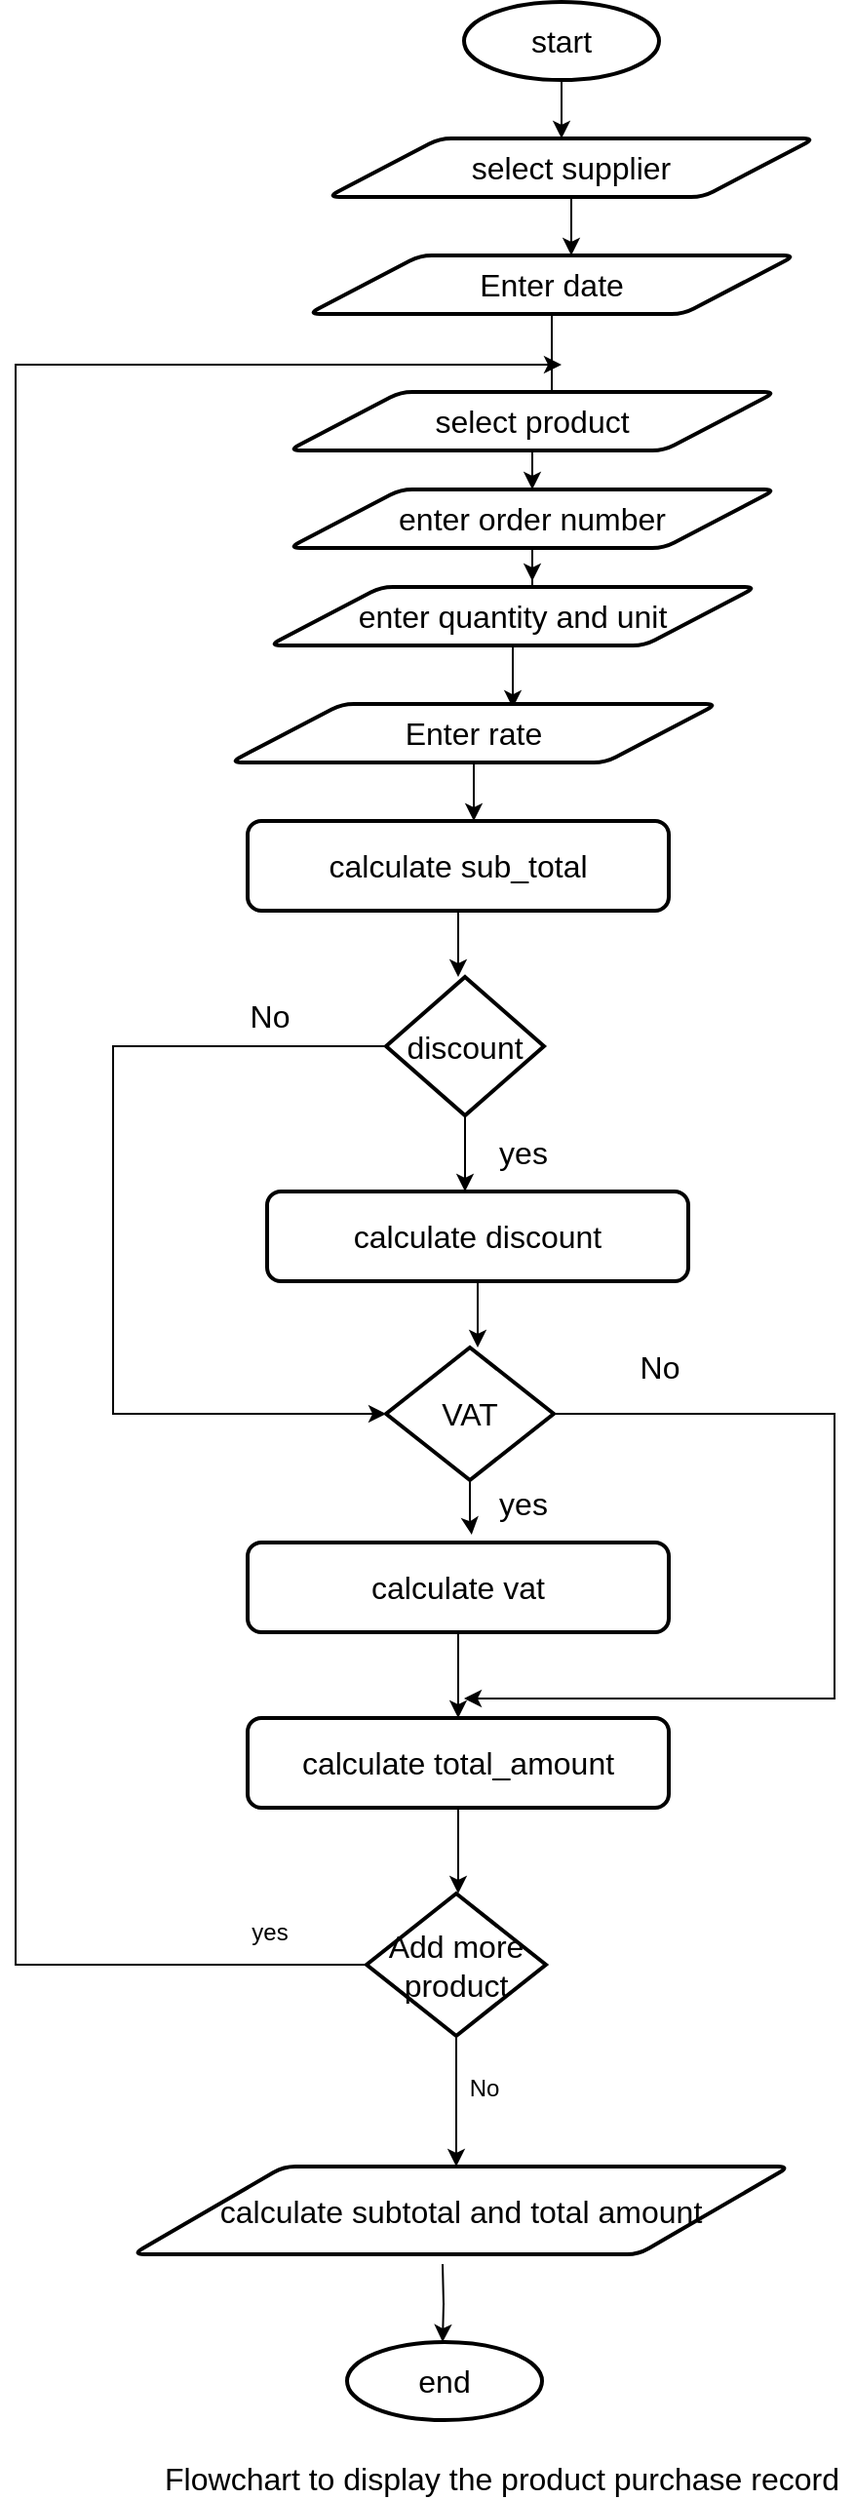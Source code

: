 <mxfile version="17.4.5" type="device"><diagram id="HM2WMMmtfpsBZq_WVgmo" name="Page-1"><mxGraphModel dx="1422" dy="792" grid="1" gridSize="10" guides="1" tooltips="1" connect="1" arrows="1" fold="1" page="1" pageScale="1" pageWidth="850" pageHeight="1100" math="0" shadow="0"><root><mxCell id="0"/><mxCell id="1" parent="0"/><mxCell id="u-rUoxPXtZarPUb1-kYv-1" style="edgeStyle=orthogonalEdgeStyle;rounded=0;orthogonalLoop=1;jettySize=auto;html=1;fontSize=16;" edge="1" parent="1"><mxGeometry relative="1" as="geometry"><mxPoint x="420" y="150" as="targetPoint"/><mxPoint x="420" y="120" as="sourcePoint"/></mxGeometry></mxCell><mxCell id="u-rUoxPXtZarPUb1-kYv-2" value="&lt;font style=&quot;font-size: 16px&quot;&gt;start&lt;/font&gt;" style="strokeWidth=2;html=1;shape=mxgraph.flowchart.start_1;whiteSpace=wrap;" vertex="1" parent="1"><mxGeometry x="370" y="80" width="100" height="40" as="geometry"/></mxCell><mxCell id="u-rUoxPXtZarPUb1-kYv-3" style="edgeStyle=orthogonalEdgeStyle;rounded=0;orthogonalLoop=1;jettySize=auto;html=1;fontSize=16;exitX=0.5;exitY=1;exitDx=0;exitDy=0;" edge="1" parent="1" source="u-rUoxPXtZarPUb1-kYv-56"><mxGeometry relative="1" as="geometry"><mxPoint x="415" y="290" as="targetPoint"/><mxPoint x="415" y="250" as="sourcePoint"/></mxGeometry></mxCell><mxCell id="u-rUoxPXtZarPUb1-kYv-57" style="edgeStyle=orthogonalEdgeStyle;rounded=0;orthogonalLoop=1;jettySize=auto;html=1;" edge="1" parent="1" source="u-rUoxPXtZarPUb1-kYv-4"><mxGeometry relative="1" as="geometry"><mxPoint x="425" y="210" as="targetPoint"/></mxGeometry></mxCell><mxCell id="u-rUoxPXtZarPUb1-kYv-4" value="select supplier" style="shape=parallelogram;html=1;strokeWidth=2;perimeter=parallelogramPerimeter;whiteSpace=wrap;rounded=1;arcSize=12;size=0.23;fontSize=16;" vertex="1" parent="1"><mxGeometry x="300" y="150" width="250" height="30" as="geometry"/></mxCell><mxCell id="u-rUoxPXtZarPUb1-kYv-59" style="edgeStyle=orthogonalEdgeStyle;rounded=0;orthogonalLoop=1;jettySize=auto;html=1;exitX=0.5;exitY=1;exitDx=0;exitDy=0;entryX=0.5;entryY=0;entryDx=0;entryDy=0;" edge="1" parent="1" source="u-rUoxPXtZarPUb1-kYv-6" target="u-rUoxPXtZarPUb1-kYv-58"><mxGeometry relative="1" as="geometry"/></mxCell><mxCell id="u-rUoxPXtZarPUb1-kYv-6" value="select product" style="shape=parallelogram;html=1;strokeWidth=2;perimeter=parallelogramPerimeter;whiteSpace=wrap;rounded=1;arcSize=12;size=0.23;fontSize=16;" vertex="1" parent="1"><mxGeometry x="280" y="280" width="250" height="30" as="geometry"/></mxCell><mxCell id="u-rUoxPXtZarPUb1-kYv-60" style="edgeStyle=orthogonalEdgeStyle;rounded=0;orthogonalLoop=1;jettySize=auto;html=1;entryX=0.58;entryY=0.067;entryDx=0;entryDy=0;entryPerimeter=0;" edge="1" parent="1" source="u-rUoxPXtZarPUb1-kYv-8" target="u-rUoxPXtZarPUb1-kYv-10"><mxGeometry relative="1" as="geometry"/></mxCell><mxCell id="u-rUoxPXtZarPUb1-kYv-8" value="enter quantity and unit" style="shape=parallelogram;html=1;strokeWidth=2;perimeter=parallelogramPerimeter;whiteSpace=wrap;rounded=1;arcSize=12;size=0.23;fontSize=16;" vertex="1" parent="1"><mxGeometry x="270" y="380" width="250" height="30" as="geometry"/></mxCell><mxCell id="u-rUoxPXtZarPUb1-kYv-9" style="edgeStyle=orthogonalEdgeStyle;rounded=0;orthogonalLoop=1;jettySize=auto;html=1;fontSize=16;" edge="1" parent="1" source="u-rUoxPXtZarPUb1-kYv-10"><mxGeometry relative="1" as="geometry"><mxPoint x="375" y="500" as="targetPoint"/></mxGeometry></mxCell><mxCell id="u-rUoxPXtZarPUb1-kYv-10" value="Enter rate" style="shape=parallelogram;html=1;strokeWidth=2;perimeter=parallelogramPerimeter;whiteSpace=wrap;rounded=1;arcSize=12;size=0.23;fontSize=16;" vertex="1" parent="1"><mxGeometry x="250" y="440" width="250" height="30" as="geometry"/></mxCell><mxCell id="u-rUoxPXtZarPUb1-kYv-11" style="edgeStyle=orthogonalEdgeStyle;rounded=0;orthogonalLoop=1;jettySize=auto;html=1;fontSize=16;" edge="1" parent="1" source="u-rUoxPXtZarPUb1-kYv-12"><mxGeometry relative="1" as="geometry"><mxPoint x="367" y="580" as="targetPoint"/></mxGeometry></mxCell><mxCell id="u-rUoxPXtZarPUb1-kYv-12" value="calculate sub_total" style="rounded=1;whiteSpace=wrap;html=1;absoluteArcSize=1;arcSize=14;strokeWidth=2;fontSize=16;" vertex="1" parent="1"><mxGeometry x="259" y="500" width="216" height="46" as="geometry"/></mxCell><mxCell id="u-rUoxPXtZarPUb1-kYv-13" style="edgeStyle=orthogonalEdgeStyle;rounded=0;orthogonalLoop=1;jettySize=auto;html=1;fontSize=16;" edge="1" parent="1" source="u-rUoxPXtZarPUb1-kYv-15"><mxGeometry relative="1" as="geometry"><mxPoint x="370.5" y="690" as="targetPoint"/></mxGeometry></mxCell><mxCell id="u-rUoxPXtZarPUb1-kYv-14" style="edgeStyle=orthogonalEdgeStyle;rounded=0;orthogonalLoop=1;jettySize=auto;html=1;entryX=0;entryY=0.5;entryDx=0;entryDy=0;entryPerimeter=0;fontSize=16;exitX=0;exitY=0.5;exitDx=0;exitDy=0;exitPerimeter=0;" edge="1" parent="1" source="u-rUoxPXtZarPUb1-kYv-15" target="u-rUoxPXtZarPUb1-kYv-20"><mxGeometry relative="1" as="geometry"><Array as="points"><mxPoint x="190" y="616"/><mxPoint x="190" y="804"/></Array></mxGeometry></mxCell><mxCell id="u-rUoxPXtZarPUb1-kYv-15" value="discount" style="strokeWidth=2;html=1;shape=mxgraph.flowchart.decision;whiteSpace=wrap;fontSize=16;" vertex="1" parent="1"><mxGeometry x="330" y="580" width="81" height="71" as="geometry"/></mxCell><mxCell id="u-rUoxPXtZarPUb1-kYv-16" style="edgeStyle=orthogonalEdgeStyle;rounded=0;orthogonalLoop=1;jettySize=auto;html=1;fontSize=16;" edge="1" parent="1" source="u-rUoxPXtZarPUb1-kYv-17"><mxGeometry relative="1" as="geometry"><mxPoint x="377" y="770" as="targetPoint"/></mxGeometry></mxCell><mxCell id="u-rUoxPXtZarPUb1-kYv-17" value="calculate discount" style="rounded=1;whiteSpace=wrap;html=1;absoluteArcSize=1;arcSize=14;strokeWidth=2;fontSize=16;" vertex="1" parent="1"><mxGeometry x="269" y="690" width="216" height="46" as="geometry"/></mxCell><mxCell id="u-rUoxPXtZarPUb1-kYv-18" style="edgeStyle=orthogonalEdgeStyle;rounded=0;orthogonalLoop=1;jettySize=auto;html=1;entryX=0.532;entryY=-0.087;entryDx=0;entryDy=0;entryPerimeter=0;fontSize=16;" edge="1" parent="1" source="u-rUoxPXtZarPUb1-kYv-20" target="u-rUoxPXtZarPUb1-kYv-22"><mxGeometry relative="1" as="geometry"/></mxCell><mxCell id="u-rUoxPXtZarPUb1-kYv-50" style="edgeStyle=orthogonalEdgeStyle;rounded=0;orthogonalLoop=1;jettySize=auto;html=1;" edge="1" parent="1" source="u-rUoxPXtZarPUb1-kYv-20"><mxGeometry relative="1" as="geometry"><mxPoint x="370" y="950" as="targetPoint"/><Array as="points"><mxPoint x="560" y="804"/><mxPoint x="560" y="950"/></Array></mxGeometry></mxCell><mxCell id="u-rUoxPXtZarPUb1-kYv-20" value="VAT" style="strokeWidth=2;html=1;shape=mxgraph.flowchart.decision;whiteSpace=wrap;fontSize=16;" vertex="1" parent="1"><mxGeometry x="330" y="770" width="86" height="68" as="geometry"/></mxCell><mxCell id="u-rUoxPXtZarPUb1-kYv-21" style="edgeStyle=orthogonalEdgeStyle;rounded=0;orthogonalLoop=1;jettySize=auto;html=1;entryX=0.5;entryY=0;entryDx=0;entryDy=0;fontSize=16;" edge="1" parent="1" source="u-rUoxPXtZarPUb1-kYv-22" target="u-rUoxPXtZarPUb1-kYv-24"><mxGeometry relative="1" as="geometry"/></mxCell><mxCell id="u-rUoxPXtZarPUb1-kYv-22" value="calculate vat" style="rounded=1;whiteSpace=wrap;html=1;absoluteArcSize=1;arcSize=14;strokeWidth=2;fontSize=16;" vertex="1" parent="1"><mxGeometry x="259" y="870" width="216" height="46" as="geometry"/></mxCell><mxCell id="u-rUoxPXtZarPUb1-kYv-23" style="edgeStyle=orthogonalEdgeStyle;rounded=0;orthogonalLoop=1;jettySize=auto;html=1;fontSize=16;" edge="1" parent="1" source="u-rUoxPXtZarPUb1-kYv-24"><mxGeometry relative="1" as="geometry"><mxPoint x="367" y="1050" as="targetPoint"/></mxGeometry></mxCell><mxCell id="u-rUoxPXtZarPUb1-kYv-24" value="calculate total_amount" style="rounded=1;whiteSpace=wrap;html=1;absoluteArcSize=1;arcSize=14;strokeWidth=2;fontSize=16;" vertex="1" parent="1"><mxGeometry x="259" y="960" width="216" height="46" as="geometry"/></mxCell><mxCell id="u-rUoxPXtZarPUb1-kYv-25" style="edgeStyle=orthogonalEdgeStyle;rounded=0;orthogonalLoop=1;jettySize=auto;html=1;fontSize=16;" edge="1" parent="1"><mxGeometry relative="1" as="geometry"><mxPoint x="359" y="1280" as="targetPoint"/><mxPoint x="359" y="1240" as="sourcePoint"/></mxGeometry></mxCell><mxCell id="u-rUoxPXtZarPUb1-kYv-26" value="calculate subtotal and total amount&lt;br&gt;" style="shape=parallelogram;html=1;strokeWidth=2;perimeter=parallelogramPerimeter;whiteSpace=wrap;rounded=1;arcSize=12;size=0.23;fontSize=16;" vertex="1" parent="1"><mxGeometry x="200" y="1190" width="337" height="45" as="geometry"/></mxCell><mxCell id="u-rUoxPXtZarPUb1-kYv-27" value="&lt;font style=&quot;font-size: 16px&quot;&gt;end&lt;/font&gt;" style="strokeWidth=2;html=1;shape=mxgraph.flowchart.start_1;whiteSpace=wrap;" vertex="1" parent="1"><mxGeometry x="310" y="1280" width="100" height="40" as="geometry"/></mxCell><mxCell id="u-rUoxPXtZarPUb1-kYv-28" value="yes" style="text;html=1;align=center;verticalAlign=middle;resizable=0;points=[];autosize=1;strokeColor=none;fillColor=none;fontSize=16;" vertex="1" parent="1"><mxGeometry x="380" y="840" width="40" height="20" as="geometry"/></mxCell><mxCell id="u-rUoxPXtZarPUb1-kYv-29" value="yes" style="text;html=1;align=center;verticalAlign=middle;resizable=0;points=[];autosize=1;strokeColor=none;fillColor=none;fontSize=16;" vertex="1" parent="1"><mxGeometry x="380" y="660" width="40" height="20" as="geometry"/></mxCell><mxCell id="u-rUoxPXtZarPUb1-kYv-30" value="No" style="text;html=1;align=center;verticalAlign=middle;resizable=0;points=[];autosize=1;strokeColor=none;fillColor=none;fontSize=16;" vertex="1" parent="1"><mxGeometry x="250" y="590" width="40" height="20" as="geometry"/></mxCell><mxCell id="u-rUoxPXtZarPUb1-kYv-31" value="No" style="text;html=1;align=center;verticalAlign=middle;resizable=0;points=[];autosize=1;strokeColor=none;fillColor=none;fontSize=16;" vertex="1" parent="1"><mxGeometry x="450" y="770" width="40" height="20" as="geometry"/></mxCell><mxCell id="u-rUoxPXtZarPUb1-kYv-32" value="Flowchart to display the product purchase record" style="text;html=1;align=center;verticalAlign=middle;resizable=0;points=[];autosize=1;strokeColor=none;fillColor=none;fontSize=16;" vertex="1" parent="1"><mxGeometry x="209" y="1340" width="360" height="20" as="geometry"/></mxCell><mxCell id="u-rUoxPXtZarPUb1-kYv-51" style="edgeStyle=orthogonalEdgeStyle;rounded=0;orthogonalLoop=1;jettySize=auto;html=1;" edge="1" parent="1" source="u-rUoxPXtZarPUb1-kYv-49"><mxGeometry relative="1" as="geometry"><mxPoint x="420" y="266" as="targetPoint"/><Array as="points"><mxPoint x="140" y="1087"/><mxPoint x="140" y="266"/></Array></mxGeometry></mxCell><mxCell id="u-rUoxPXtZarPUb1-kYv-53" style="edgeStyle=orthogonalEdgeStyle;rounded=0;orthogonalLoop=1;jettySize=auto;html=1;" edge="1" parent="1" source="u-rUoxPXtZarPUb1-kYv-49"><mxGeometry relative="1" as="geometry"><mxPoint x="366" y="1190" as="targetPoint"/></mxGeometry></mxCell><mxCell id="u-rUoxPXtZarPUb1-kYv-49" value="Add more product" style="strokeWidth=2;html=1;shape=mxgraph.flowchart.decision;whiteSpace=wrap;fontSize=16;" vertex="1" parent="1"><mxGeometry x="320" y="1050" width="92" height="73" as="geometry"/></mxCell><mxCell id="u-rUoxPXtZarPUb1-kYv-52" value="yes" style="text;html=1;align=center;verticalAlign=middle;resizable=0;points=[];autosize=1;strokeColor=none;fillColor=none;" vertex="1" parent="1"><mxGeometry x="255" y="1060" width="30" height="20" as="geometry"/></mxCell><mxCell id="u-rUoxPXtZarPUb1-kYv-54" value="No" style="text;html=1;align=center;verticalAlign=middle;resizable=0;points=[];autosize=1;strokeColor=none;fillColor=none;" vertex="1" parent="1"><mxGeometry x="365" y="1140" width="30" height="20" as="geometry"/></mxCell><mxCell id="u-rUoxPXtZarPUb1-kYv-56" value="Enter date" style="shape=parallelogram;html=1;strokeWidth=2;perimeter=parallelogramPerimeter;whiteSpace=wrap;rounded=1;arcSize=12;size=0.23;fontSize=16;" vertex="1" parent="1"><mxGeometry x="290" y="210" width="250" height="30" as="geometry"/></mxCell><mxCell id="u-rUoxPXtZarPUb1-kYv-61" style="edgeStyle=orthogonalEdgeStyle;rounded=0;orthogonalLoop=1;jettySize=auto;html=1;entryX=0.54;entryY=-0.1;entryDx=0;entryDy=0;entryPerimeter=0;" edge="1" parent="1" source="u-rUoxPXtZarPUb1-kYv-58" target="u-rUoxPXtZarPUb1-kYv-8"><mxGeometry relative="1" as="geometry"/></mxCell><mxCell id="u-rUoxPXtZarPUb1-kYv-58" value="enter order number" style="shape=parallelogram;html=1;strokeWidth=2;perimeter=parallelogramPerimeter;whiteSpace=wrap;rounded=1;arcSize=12;size=0.23;fontSize=16;" vertex="1" parent="1"><mxGeometry x="280" y="330" width="250" height="30" as="geometry"/></mxCell></root></mxGraphModel></diagram></mxfile>